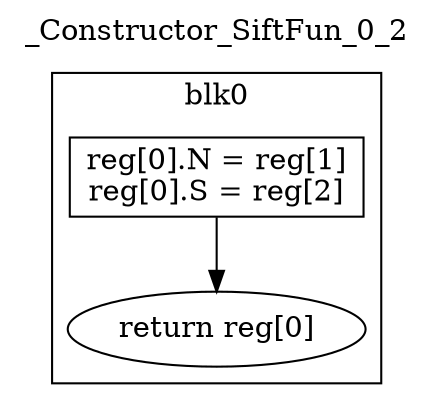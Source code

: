 digraph {
  rankdir=TB;
  b0_l0 -> b0_ret
  b0_l0 [label="reg[0].N = reg[1]\nreg[0].S = reg[2]\n", shape=box]
  b0_ret [label="return reg[0]"]
  subgraph cluster_b0 {
    label = "blk0";
    b0_l0;
    b0_ret;
  }
  labelloc="t"
  label="_Constructor_SiftFun_0_2"
}
